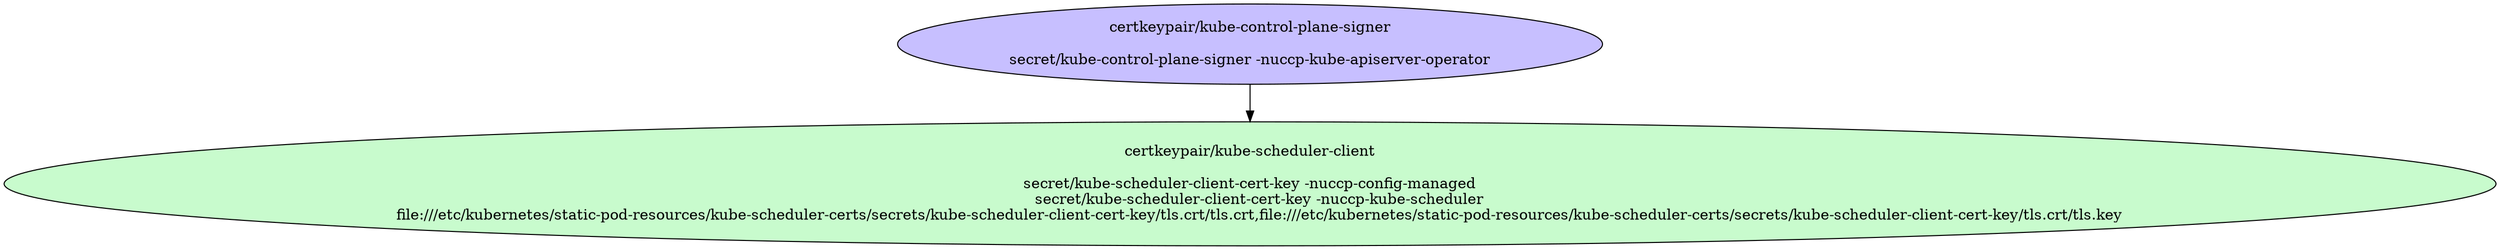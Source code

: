 digraph "Local Certificate" {
  // Node definitions.
  0 [
    label="certkeypair/kube-control-plane-signer\n\nsecret/kube-control-plane-signer -nuccp-kube-apiserver-operator\n"
    style=filled
    fillcolor="#c7bfff"
  ];
  1 [
    label="certkeypair/kube-scheduler-client\n\nsecret/kube-scheduler-client-cert-key -nuccp-config-managed\n    secret/kube-scheduler-client-cert-key -nuccp-kube-scheduler\n    file:///etc/kubernetes/static-pod-resources/kube-scheduler-certs/secrets/kube-scheduler-client-cert-key/tls.crt/tls.crt,file:///etc/kubernetes/static-pod-resources/kube-scheduler-certs/secrets/kube-scheduler-client-cert-key/tls.crt/tls.key\n"
    style=filled
    fillcolor="#c8fbcd"
  ];

  // Edge definitions.
  0 -> 1;
}
